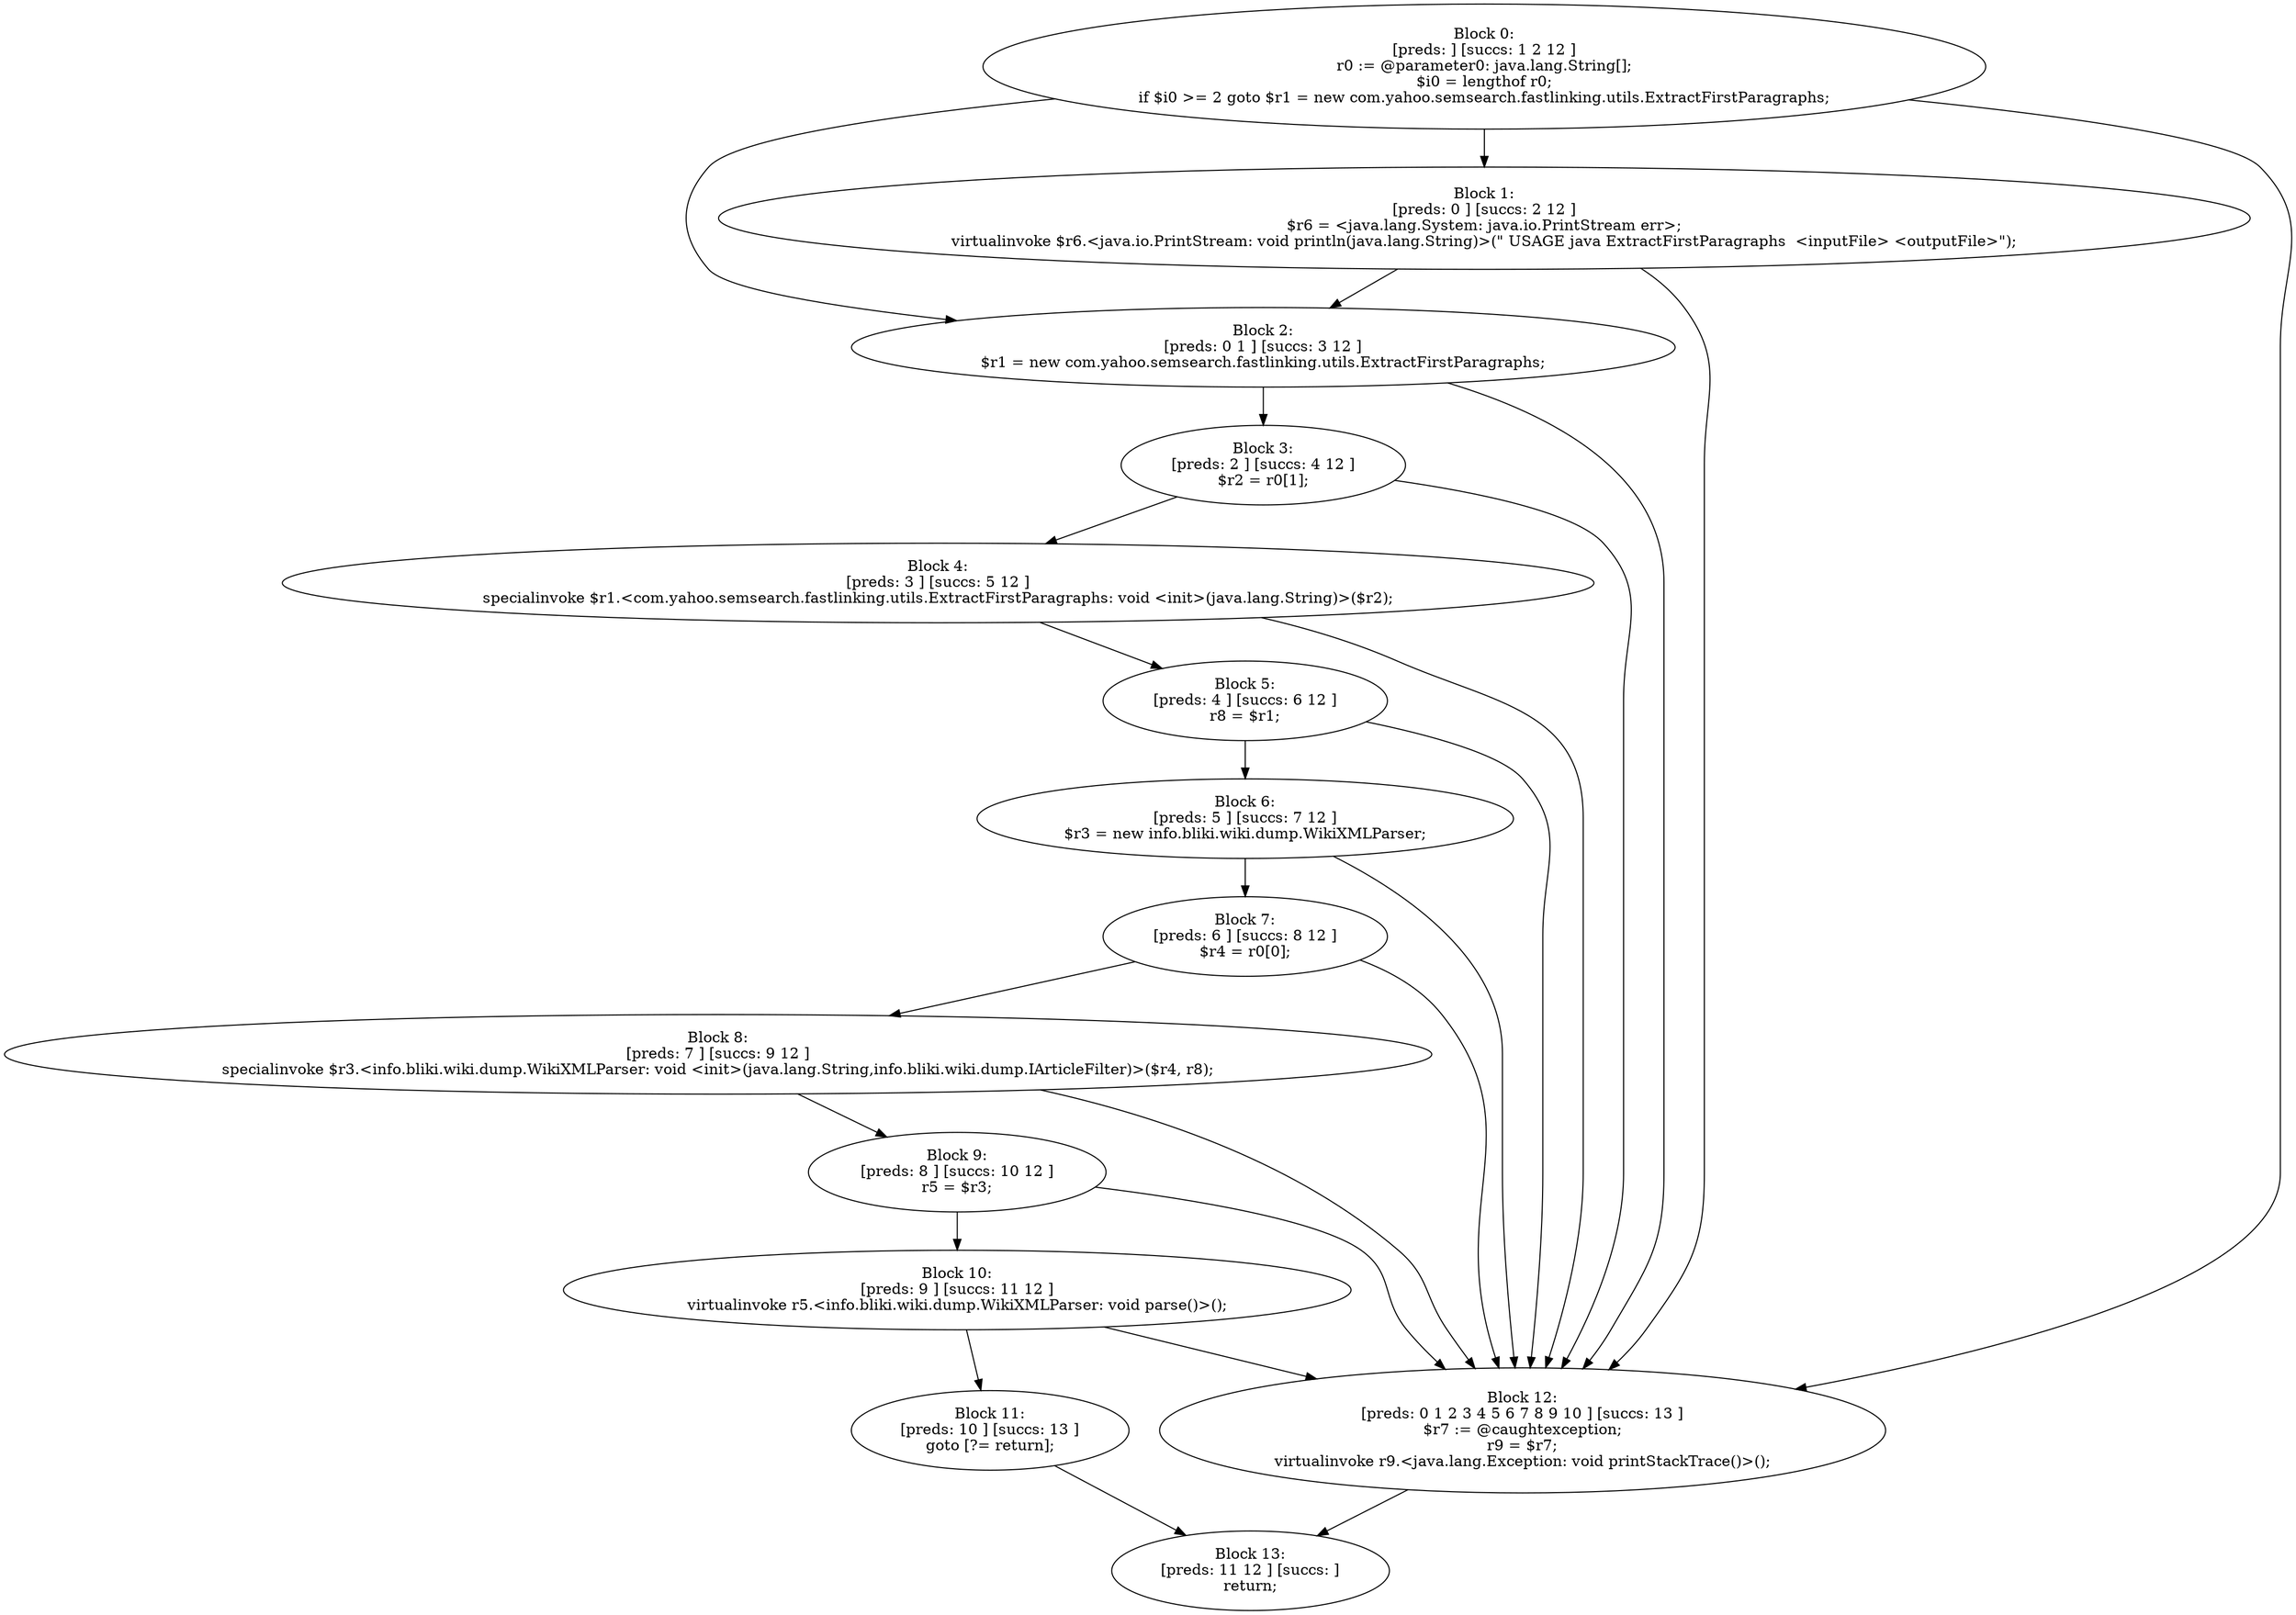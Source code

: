 digraph "unitGraph" {
    "Block 0:
[preds: ] [succs: 1 2 12 ]
r0 := @parameter0: java.lang.String[];
$i0 = lengthof r0;
if $i0 >= 2 goto $r1 = new com.yahoo.semsearch.fastlinking.utils.ExtractFirstParagraphs;
"
    "Block 1:
[preds: 0 ] [succs: 2 12 ]
$r6 = <java.lang.System: java.io.PrintStream err>;
virtualinvoke $r6.<java.io.PrintStream: void println(java.lang.String)>(\" USAGE java ExtractFirstParagraphs  <inputFile> <outputFile>\");
"
    "Block 2:
[preds: 0 1 ] [succs: 3 12 ]
$r1 = new com.yahoo.semsearch.fastlinking.utils.ExtractFirstParagraphs;
"
    "Block 3:
[preds: 2 ] [succs: 4 12 ]
$r2 = r0[1];
"
    "Block 4:
[preds: 3 ] [succs: 5 12 ]
specialinvoke $r1.<com.yahoo.semsearch.fastlinking.utils.ExtractFirstParagraphs: void <init>(java.lang.String)>($r2);
"
    "Block 5:
[preds: 4 ] [succs: 6 12 ]
r8 = $r1;
"
    "Block 6:
[preds: 5 ] [succs: 7 12 ]
$r3 = new info.bliki.wiki.dump.WikiXMLParser;
"
    "Block 7:
[preds: 6 ] [succs: 8 12 ]
$r4 = r0[0];
"
    "Block 8:
[preds: 7 ] [succs: 9 12 ]
specialinvoke $r3.<info.bliki.wiki.dump.WikiXMLParser: void <init>(java.lang.String,info.bliki.wiki.dump.IArticleFilter)>($r4, r8);
"
    "Block 9:
[preds: 8 ] [succs: 10 12 ]
r5 = $r3;
"
    "Block 10:
[preds: 9 ] [succs: 11 12 ]
virtualinvoke r5.<info.bliki.wiki.dump.WikiXMLParser: void parse()>();
"
    "Block 11:
[preds: 10 ] [succs: 13 ]
goto [?= return];
"
    "Block 12:
[preds: 0 1 2 3 4 5 6 7 8 9 10 ] [succs: 13 ]
$r7 := @caughtexception;
r9 = $r7;
virtualinvoke r9.<java.lang.Exception: void printStackTrace()>();
"
    "Block 13:
[preds: 11 12 ] [succs: ]
return;
"
    "Block 0:
[preds: ] [succs: 1 2 12 ]
r0 := @parameter0: java.lang.String[];
$i0 = lengthof r0;
if $i0 >= 2 goto $r1 = new com.yahoo.semsearch.fastlinking.utils.ExtractFirstParagraphs;
"->"Block 1:
[preds: 0 ] [succs: 2 12 ]
$r6 = <java.lang.System: java.io.PrintStream err>;
virtualinvoke $r6.<java.io.PrintStream: void println(java.lang.String)>(\" USAGE java ExtractFirstParagraphs  <inputFile> <outputFile>\");
";
    "Block 0:
[preds: ] [succs: 1 2 12 ]
r0 := @parameter0: java.lang.String[];
$i0 = lengthof r0;
if $i0 >= 2 goto $r1 = new com.yahoo.semsearch.fastlinking.utils.ExtractFirstParagraphs;
"->"Block 2:
[preds: 0 1 ] [succs: 3 12 ]
$r1 = new com.yahoo.semsearch.fastlinking.utils.ExtractFirstParagraphs;
";
    "Block 0:
[preds: ] [succs: 1 2 12 ]
r0 := @parameter0: java.lang.String[];
$i0 = lengthof r0;
if $i0 >= 2 goto $r1 = new com.yahoo.semsearch.fastlinking.utils.ExtractFirstParagraphs;
"->"Block 12:
[preds: 0 1 2 3 4 5 6 7 8 9 10 ] [succs: 13 ]
$r7 := @caughtexception;
r9 = $r7;
virtualinvoke r9.<java.lang.Exception: void printStackTrace()>();
";
    "Block 1:
[preds: 0 ] [succs: 2 12 ]
$r6 = <java.lang.System: java.io.PrintStream err>;
virtualinvoke $r6.<java.io.PrintStream: void println(java.lang.String)>(\" USAGE java ExtractFirstParagraphs  <inputFile> <outputFile>\");
"->"Block 2:
[preds: 0 1 ] [succs: 3 12 ]
$r1 = new com.yahoo.semsearch.fastlinking.utils.ExtractFirstParagraphs;
";
    "Block 1:
[preds: 0 ] [succs: 2 12 ]
$r6 = <java.lang.System: java.io.PrintStream err>;
virtualinvoke $r6.<java.io.PrintStream: void println(java.lang.String)>(\" USAGE java ExtractFirstParagraphs  <inputFile> <outputFile>\");
"->"Block 12:
[preds: 0 1 2 3 4 5 6 7 8 9 10 ] [succs: 13 ]
$r7 := @caughtexception;
r9 = $r7;
virtualinvoke r9.<java.lang.Exception: void printStackTrace()>();
";
    "Block 2:
[preds: 0 1 ] [succs: 3 12 ]
$r1 = new com.yahoo.semsearch.fastlinking.utils.ExtractFirstParagraphs;
"->"Block 3:
[preds: 2 ] [succs: 4 12 ]
$r2 = r0[1];
";
    "Block 2:
[preds: 0 1 ] [succs: 3 12 ]
$r1 = new com.yahoo.semsearch.fastlinking.utils.ExtractFirstParagraphs;
"->"Block 12:
[preds: 0 1 2 3 4 5 6 7 8 9 10 ] [succs: 13 ]
$r7 := @caughtexception;
r9 = $r7;
virtualinvoke r9.<java.lang.Exception: void printStackTrace()>();
";
    "Block 3:
[preds: 2 ] [succs: 4 12 ]
$r2 = r0[1];
"->"Block 4:
[preds: 3 ] [succs: 5 12 ]
specialinvoke $r1.<com.yahoo.semsearch.fastlinking.utils.ExtractFirstParagraphs: void <init>(java.lang.String)>($r2);
";
    "Block 3:
[preds: 2 ] [succs: 4 12 ]
$r2 = r0[1];
"->"Block 12:
[preds: 0 1 2 3 4 5 6 7 8 9 10 ] [succs: 13 ]
$r7 := @caughtexception;
r9 = $r7;
virtualinvoke r9.<java.lang.Exception: void printStackTrace()>();
";
    "Block 4:
[preds: 3 ] [succs: 5 12 ]
specialinvoke $r1.<com.yahoo.semsearch.fastlinking.utils.ExtractFirstParagraphs: void <init>(java.lang.String)>($r2);
"->"Block 5:
[preds: 4 ] [succs: 6 12 ]
r8 = $r1;
";
    "Block 4:
[preds: 3 ] [succs: 5 12 ]
specialinvoke $r1.<com.yahoo.semsearch.fastlinking.utils.ExtractFirstParagraphs: void <init>(java.lang.String)>($r2);
"->"Block 12:
[preds: 0 1 2 3 4 5 6 7 8 9 10 ] [succs: 13 ]
$r7 := @caughtexception;
r9 = $r7;
virtualinvoke r9.<java.lang.Exception: void printStackTrace()>();
";
    "Block 5:
[preds: 4 ] [succs: 6 12 ]
r8 = $r1;
"->"Block 6:
[preds: 5 ] [succs: 7 12 ]
$r3 = new info.bliki.wiki.dump.WikiXMLParser;
";
    "Block 5:
[preds: 4 ] [succs: 6 12 ]
r8 = $r1;
"->"Block 12:
[preds: 0 1 2 3 4 5 6 7 8 9 10 ] [succs: 13 ]
$r7 := @caughtexception;
r9 = $r7;
virtualinvoke r9.<java.lang.Exception: void printStackTrace()>();
";
    "Block 6:
[preds: 5 ] [succs: 7 12 ]
$r3 = new info.bliki.wiki.dump.WikiXMLParser;
"->"Block 7:
[preds: 6 ] [succs: 8 12 ]
$r4 = r0[0];
";
    "Block 6:
[preds: 5 ] [succs: 7 12 ]
$r3 = new info.bliki.wiki.dump.WikiXMLParser;
"->"Block 12:
[preds: 0 1 2 3 4 5 6 7 8 9 10 ] [succs: 13 ]
$r7 := @caughtexception;
r9 = $r7;
virtualinvoke r9.<java.lang.Exception: void printStackTrace()>();
";
    "Block 7:
[preds: 6 ] [succs: 8 12 ]
$r4 = r0[0];
"->"Block 8:
[preds: 7 ] [succs: 9 12 ]
specialinvoke $r3.<info.bliki.wiki.dump.WikiXMLParser: void <init>(java.lang.String,info.bliki.wiki.dump.IArticleFilter)>($r4, r8);
";
    "Block 7:
[preds: 6 ] [succs: 8 12 ]
$r4 = r0[0];
"->"Block 12:
[preds: 0 1 2 3 4 5 6 7 8 9 10 ] [succs: 13 ]
$r7 := @caughtexception;
r9 = $r7;
virtualinvoke r9.<java.lang.Exception: void printStackTrace()>();
";
    "Block 8:
[preds: 7 ] [succs: 9 12 ]
specialinvoke $r3.<info.bliki.wiki.dump.WikiXMLParser: void <init>(java.lang.String,info.bliki.wiki.dump.IArticleFilter)>($r4, r8);
"->"Block 9:
[preds: 8 ] [succs: 10 12 ]
r5 = $r3;
";
    "Block 8:
[preds: 7 ] [succs: 9 12 ]
specialinvoke $r3.<info.bliki.wiki.dump.WikiXMLParser: void <init>(java.lang.String,info.bliki.wiki.dump.IArticleFilter)>($r4, r8);
"->"Block 12:
[preds: 0 1 2 3 4 5 6 7 8 9 10 ] [succs: 13 ]
$r7 := @caughtexception;
r9 = $r7;
virtualinvoke r9.<java.lang.Exception: void printStackTrace()>();
";
    "Block 9:
[preds: 8 ] [succs: 10 12 ]
r5 = $r3;
"->"Block 10:
[preds: 9 ] [succs: 11 12 ]
virtualinvoke r5.<info.bliki.wiki.dump.WikiXMLParser: void parse()>();
";
    "Block 9:
[preds: 8 ] [succs: 10 12 ]
r5 = $r3;
"->"Block 12:
[preds: 0 1 2 3 4 5 6 7 8 9 10 ] [succs: 13 ]
$r7 := @caughtexception;
r9 = $r7;
virtualinvoke r9.<java.lang.Exception: void printStackTrace()>();
";
    "Block 10:
[preds: 9 ] [succs: 11 12 ]
virtualinvoke r5.<info.bliki.wiki.dump.WikiXMLParser: void parse()>();
"->"Block 11:
[preds: 10 ] [succs: 13 ]
goto [?= return];
";
    "Block 10:
[preds: 9 ] [succs: 11 12 ]
virtualinvoke r5.<info.bliki.wiki.dump.WikiXMLParser: void parse()>();
"->"Block 12:
[preds: 0 1 2 3 4 5 6 7 8 9 10 ] [succs: 13 ]
$r7 := @caughtexception;
r9 = $r7;
virtualinvoke r9.<java.lang.Exception: void printStackTrace()>();
";
    "Block 11:
[preds: 10 ] [succs: 13 ]
goto [?= return];
"->"Block 13:
[preds: 11 12 ] [succs: ]
return;
";
    "Block 12:
[preds: 0 1 2 3 4 5 6 7 8 9 10 ] [succs: 13 ]
$r7 := @caughtexception;
r9 = $r7;
virtualinvoke r9.<java.lang.Exception: void printStackTrace()>();
"->"Block 13:
[preds: 11 12 ] [succs: ]
return;
";
}
